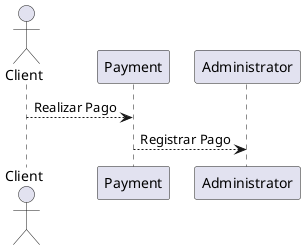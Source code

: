 @startuml
actor Client
Client --> Payment: Realizar Pago
Payment --> Administrator: Registrar Pago
@enduml

